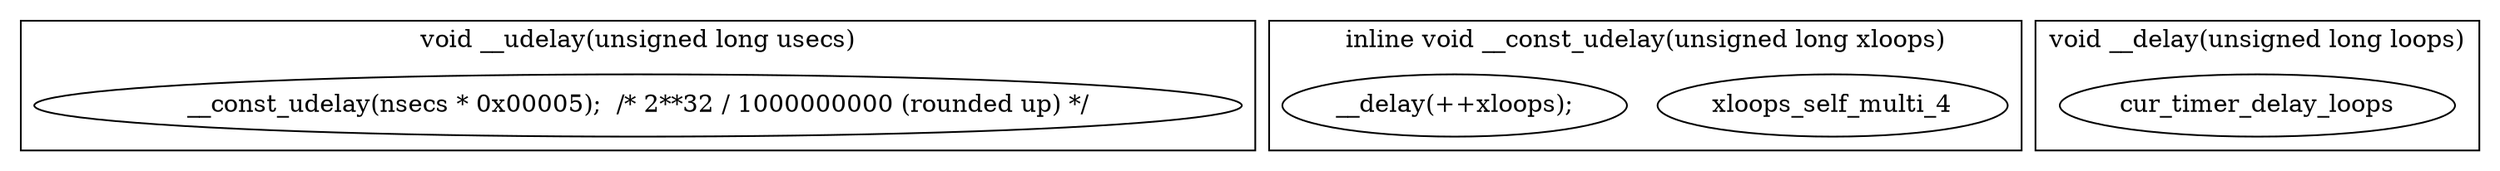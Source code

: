 digraph delay_c{
	subgraph cluster___udelay{
			label="void __udelay(unsigned long usecs)";
			__const_udelay[label="__const_udelay(usecs * 0x000010c7);  /* 2**32 / 1000000 (rounded up) */"];
	}

	subgraph cluster___const_udelay{
			label="inline void __const_udelay(unsigned long xloops)";
			xloops_self_multi_4[label="xloops_self_multi_4"];
			__const_udelay[label="\"mull %0\":\"=d\" (xloops), \"=&a\" (d0):\"1\" (xloops),\"0\" (cpu_data[_smp_processor_id()].loops_per_jiffy * (HZ/4))"];
			__delay[label="__delay(++xloops);"];
	}

	subgraph cluster___delay{
			label="void __delay(unsigned long loops)";
			cur_timer_delay_loops[label="cur_timer_delay_loops"];
	}

	subgraph cluster___ndelay{
			label="void __ndelay(unsigned long usecs)";
			__const_udelay[label="__const_udelay(nsecs * 0x00005);  /* 2**32 / 1000000000 (rounded up) */"];
	}

	
}
